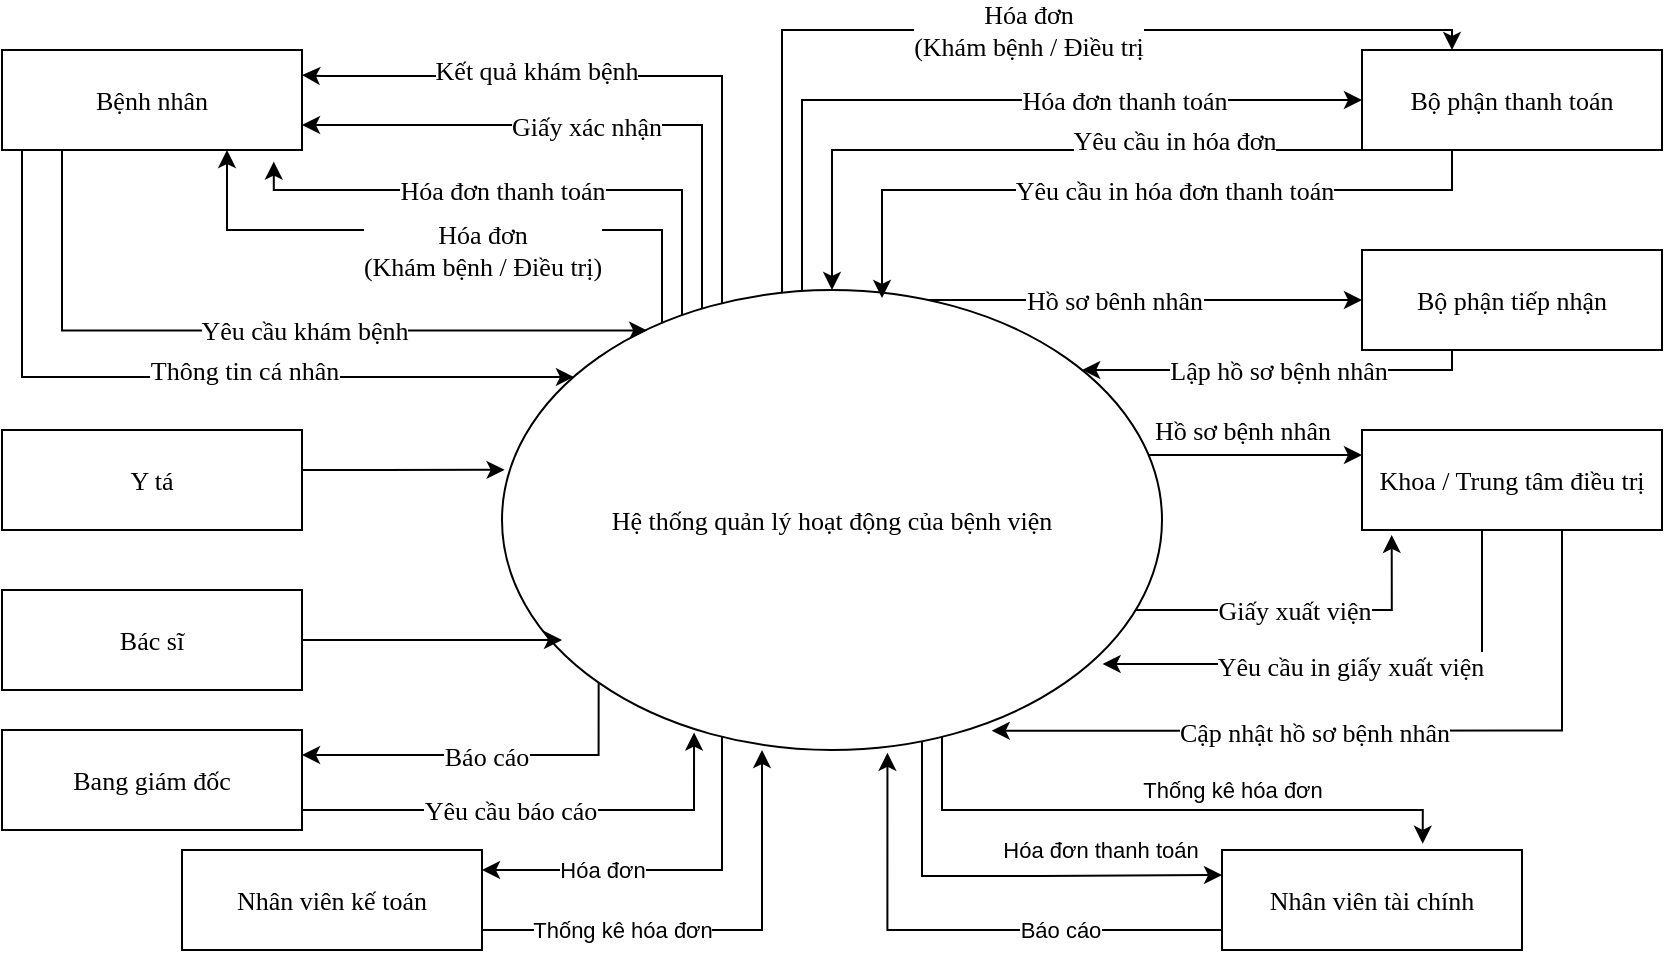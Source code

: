 <mxfile version="13.10.4" type="github">
  <diagram id="k-7xNU-espPo4Ksh-QaM" name="Page-1">
    <mxGraphModel dx="1019" dy="456" grid="1" gridSize="10" guides="1" tooltips="1" connect="1" arrows="1" fold="1" page="1" pageScale="1" pageWidth="850" pageHeight="1100" math="0" shadow="0">
      <root>
        <mxCell id="0" />
        <mxCell id="1" parent="0" />
        <mxCell id="sFPE856OXv_a4uUiH00u-5" style="edgeStyle=orthogonalEdgeStyle;rounded=0;orthogonalLoop=1;jettySize=auto;html=1;exitX=0;exitY=0;exitDx=0;exitDy=0;entryX=1;entryY=0.25;entryDx=0;entryDy=0;fontFamily=Times New Roman;fontSize=13;" parent="1" source="sFPE856OXv_a4uUiH00u-1" target="sFPE856OXv_a4uUiH00u-2" edge="1">
          <mxGeometry relative="1" as="geometry">
            <Array as="points">
              <mxPoint x="380" y="194" />
              <mxPoint x="380" y="53" />
              <mxPoint x="180" y="53" />
            </Array>
            <mxPoint x="180" y="30" as="targetPoint" />
          </mxGeometry>
        </mxCell>
        <mxCell id="sFPE856OXv_a4uUiH00u-6" value="Kết quả khám bệnh" style="edgeLabel;html=1;align=center;verticalAlign=middle;resizable=0;points=[];fontFamily=Times New Roman;fontSize=13;" parent="sFPE856OXv_a4uUiH00u-5" vertex="1" connectable="0">
          <mxGeometry x="0.17" y="1" relative="1" as="geometry">
            <mxPoint x="-54.37" y="-4" as="offset" />
          </mxGeometry>
        </mxCell>
        <mxCell id="sFPE856OXv_a4uUiH00u-19" style="edgeStyle=orthogonalEdgeStyle;rounded=0;orthogonalLoop=1;jettySize=auto;html=1;fontFamily=Times New Roman;fontSize=13;" parent="1" source="sFPE856OXv_a4uUiH00u-1" target="sFPE856OXv_a4uUiH00u-16" edge="1">
          <mxGeometry relative="1" as="geometry">
            <Array as="points">
              <mxPoint x="410" y="30" />
              <mxPoint x="745" y="30" />
            </Array>
          </mxGeometry>
        </mxCell>
        <mxCell id="sFPE856OXv_a4uUiH00u-20" value="Hóa đơn&lt;br style=&quot;font-size: 13px;&quot;&gt;(Khám bệnh / Điều trị" style="edgeLabel;html=1;align=center;verticalAlign=middle;resizable=0;points=[];fontFamily=Times New Roman;fontSize=13;" parent="sFPE856OXv_a4uUiH00u-19" vertex="1" connectable="0">
          <mxGeometry x="0.204" relative="1" as="geometry">
            <mxPoint x="-32.67" as="offset" />
          </mxGeometry>
        </mxCell>
        <mxCell id="sFPE856OXv_a4uUiH00u-28" style="edgeStyle=orthogonalEdgeStyle;rounded=0;orthogonalLoop=1;jettySize=auto;html=1;fontFamily=Times New Roman;fontSize=13;entryX=0;entryY=0.25;entryDx=0;entryDy=0;" parent="1" source="sFPE856OXv_a4uUiH00u-1" target="sFPE856OXv_a4uUiH00u-23" edge="1">
          <mxGeometry relative="1" as="geometry">
            <Array as="points">
              <mxPoint x="640" y="243" />
            </Array>
          </mxGeometry>
        </mxCell>
        <mxCell id="sFPE856OXv_a4uUiH00u-29" value="Hồ sơ bệnh nhân" style="edgeLabel;html=1;align=center;verticalAlign=middle;resizable=0;points=[];fontFamily=Times New Roman;fontSize=13;" parent="sFPE856OXv_a4uUiH00u-28" vertex="1" connectable="0">
          <mxGeometry x="0.062" y="-1" relative="1" as="geometry">
            <mxPoint x="-10.27" y="-13.5" as="offset" />
          </mxGeometry>
        </mxCell>
        <mxCell id="dA-d5hdOSbnPZ9TldgSD-1" value="Hóa đơn thanh toán" style="edgeStyle=orthogonalEdgeStyle;rounded=0;orthogonalLoop=1;jettySize=auto;html=1;exitX=0;exitY=0;exitDx=0;exitDy=0;entryX=0.906;entryY=1.116;entryDx=0;entryDy=0;entryPerimeter=0;fontFamily=Times New Roman;fontSize=13;" parent="1" source="sFPE856OXv_a4uUiH00u-1" target="sFPE856OXv_a4uUiH00u-2" edge="1">
          <mxGeometry x="0.253" relative="1" as="geometry">
            <Array as="points">
              <mxPoint x="360" y="194" />
              <mxPoint x="360" y="110" />
              <mxPoint x="156" y="110" />
            </Array>
            <mxPoint as="offset" />
          </mxGeometry>
        </mxCell>
        <mxCell id="dA-d5hdOSbnPZ9TldgSD-4" value="Báo cáo" style="edgeStyle=orthogonalEdgeStyle;rounded=0;orthogonalLoop=1;jettySize=auto;html=1;exitX=0;exitY=1;exitDx=0;exitDy=0;fontFamily=Times New Roman;fontSize=13;entryX=1;entryY=0.25;entryDx=0;entryDy=0;" parent="1" source="sFPE856OXv_a4uUiH00u-1" target="sFPE856OXv_a4uUiH00u-11" edge="1">
          <mxGeometry relative="1" as="geometry">
            <mxPoint x="170" y="380" as="targetPoint" />
            <Array as="points">
              <mxPoint x="318" y="393" />
            </Array>
          </mxGeometry>
        </mxCell>
        <mxCell id="dA-d5hdOSbnPZ9TldgSD-5" style="edgeStyle=orthogonalEdgeStyle;rounded=0;orthogonalLoop=1;jettySize=auto;html=1;exitX=0;exitY=0;exitDx=0;exitDy=0;entryX=1;entryY=0.75;entryDx=0;entryDy=0;fontFamily=Times New Roman;fontSize=13;" parent="1" source="sFPE856OXv_a4uUiH00u-1" target="sFPE856OXv_a4uUiH00u-2" edge="1">
          <mxGeometry relative="1" as="geometry">
            <mxPoint x="210" y="90" as="targetPoint" />
            <Array as="points">
              <mxPoint x="370" y="194" />
              <mxPoint x="370" y="78" />
            </Array>
          </mxGeometry>
        </mxCell>
        <mxCell id="dA-d5hdOSbnPZ9TldgSD-6" value="Giấy xác nhận" style="edgeLabel;html=1;align=center;verticalAlign=middle;resizable=0;points=[];fontFamily=Times New Roman;fontSize=13;" parent="dA-d5hdOSbnPZ9TldgSD-5" vertex="1" connectable="0">
          <mxGeometry x="0.232" y="2" relative="1" as="geometry">
            <mxPoint y="-2" as="offset" />
          </mxGeometry>
        </mxCell>
        <mxCell id="dA-d5hdOSbnPZ9TldgSD-12" style="edgeStyle=orthogonalEdgeStyle;rounded=0;orthogonalLoop=1;jettySize=auto;html=1;entryX=0;entryY=0.5;entryDx=0;entryDy=0;fontFamily=Times New Roman;fontSize=13;" parent="1" source="sFPE856OXv_a4uUiH00u-1" target="dA-d5hdOSbnPZ9TldgSD-8" edge="1">
          <mxGeometry relative="1" as="geometry">
            <Array as="points">
              <mxPoint x="500" y="165" />
              <mxPoint x="500" y="165" />
            </Array>
          </mxGeometry>
        </mxCell>
        <mxCell id="dA-d5hdOSbnPZ9TldgSD-13" value="Hồ sơ bênh nhân" style="edgeLabel;html=1;align=center;verticalAlign=middle;resizable=0;points=[];fontFamily=Times New Roman;fontSize=13;" parent="dA-d5hdOSbnPZ9TldgSD-12" vertex="1" connectable="0">
          <mxGeometry x="-0.319" y="-2" relative="1" as="geometry">
            <mxPoint x="18.32" y="-2.29" as="offset" />
          </mxGeometry>
        </mxCell>
        <mxCell id="dA-d5hdOSbnPZ9TldgSD-21" value="Hóa đơn&lt;br style=&quot;font-size: 13px;&quot;&gt;(Khám bệnh / Điều trị)" style="edgeStyle=orthogonalEdgeStyle;rounded=0;orthogonalLoop=1;jettySize=auto;html=1;exitX=0;exitY=0;exitDx=0;exitDy=0;entryX=0.75;entryY=1;entryDx=0;entryDy=0;fontFamily=Times New Roman;fontSize=13;" parent="1" source="sFPE856OXv_a4uUiH00u-1" target="sFPE856OXv_a4uUiH00u-2" edge="1">
          <mxGeometry x="0.051" y="10" relative="1" as="geometry">
            <Array as="points">
              <mxPoint x="350" y="194" />
              <mxPoint x="350" y="130" />
              <mxPoint x="133" y="130" />
            </Array>
            <mxPoint as="offset" />
          </mxGeometry>
        </mxCell>
        <mxCell id="dA-d5hdOSbnPZ9TldgSD-23" value="Hóa đơn thanh toán" style="edgeStyle=orthogonalEdgeStyle;rounded=0;orthogonalLoop=1;jettySize=auto;html=1;entryX=0;entryY=0.5;entryDx=0;entryDy=0;fontFamily=Times New Roman;fontSize=13;" parent="1" source="sFPE856OXv_a4uUiH00u-1" target="sFPE856OXv_a4uUiH00u-16" edge="1">
          <mxGeometry x="0.363" relative="1" as="geometry">
            <Array as="points">
              <mxPoint x="420" y="65" />
            </Array>
            <mxPoint as="offset" />
          </mxGeometry>
        </mxCell>
        <mxCell id="dA-d5hdOSbnPZ9TldgSD-24" style="edgeStyle=orthogonalEdgeStyle;rounded=0;orthogonalLoop=1;jettySize=auto;html=1;fontFamily=Times New Roman;fontSize=13;entryX=0.099;entryY=1.049;entryDx=0;entryDy=0;entryPerimeter=0;" parent="1" source="sFPE856OXv_a4uUiH00u-1" target="sFPE856OXv_a4uUiH00u-23" edge="1">
          <mxGeometry relative="1" as="geometry">
            <Array as="points">
              <mxPoint x="715" y="320" />
            </Array>
            <mxPoint x="630" y="359" as="targetPoint" />
          </mxGeometry>
        </mxCell>
        <mxCell id="dA-d5hdOSbnPZ9TldgSD-25" value="Giấy xuất viện" style="edgeLabel;html=1;align=center;verticalAlign=middle;resizable=0;points=[];fontFamily=Times New Roman;fontSize=13;" parent="dA-d5hdOSbnPZ9TldgSD-24" vertex="1" connectable="0">
          <mxGeometry x="-0.421" y="3" relative="1" as="geometry">
            <mxPoint x="30.41" y="3" as="offset" />
          </mxGeometry>
        </mxCell>
        <mxCell id="IxmypBSyicOlaqrSskDP-6" value="Hóa đơn" style="edgeStyle=orthogonalEdgeStyle;rounded=0;orthogonalLoop=1;jettySize=auto;html=1;" parent="1" source="sFPE856OXv_a4uUiH00u-1" target="IxmypBSyicOlaqrSskDP-4" edge="1">
          <mxGeometry x="0.357" relative="1" as="geometry">
            <Array as="points">
              <mxPoint x="380" y="450" />
            </Array>
            <mxPoint as="offset" />
          </mxGeometry>
        </mxCell>
        <mxCell id="IxmypBSyicOlaqrSskDP-8" value="Thống kê hóa đơn" style="edgeStyle=orthogonalEdgeStyle;rounded=0;orthogonalLoop=1;jettySize=auto;html=1;entryX=0.669;entryY=-0.062;entryDx=0;entryDy=0;entryPerimeter=0;" parent="1" source="sFPE856OXv_a4uUiH00u-1" target="IxmypBSyicOlaqrSskDP-5" edge="1">
          <mxGeometry x="0.234" y="10" relative="1" as="geometry">
            <mxPoint x="770" y="400" as="targetPoint" />
            <Array as="points">
              <mxPoint x="490" y="420" />
              <mxPoint x="730" y="420" />
            </Array>
            <mxPoint as="offset" />
          </mxGeometry>
        </mxCell>
        <mxCell id="IxmypBSyicOlaqrSskDP-10" value="Hóa đơn thanh toán" style="edgeStyle=orthogonalEdgeStyle;rounded=0;orthogonalLoop=1;jettySize=auto;html=1;entryX=0;entryY=0.25;entryDx=0;entryDy=0;" parent="1" source="sFPE856OXv_a4uUiH00u-1" target="IxmypBSyicOlaqrSskDP-5" edge="1">
          <mxGeometry x="0.438" y="13" relative="1" as="geometry">
            <Array as="points">
              <mxPoint x="480" y="453" />
              <mxPoint x="540" y="453" />
            </Array>
            <mxPoint as="offset" />
          </mxGeometry>
        </mxCell>
        <mxCell id="sFPE856OXv_a4uUiH00u-1" value="Hệ thống quản lý hoạt động của bệnh viện" style="ellipse;whiteSpace=wrap;html=1;fontFamily=Times New Roman;fontSize=13;" parent="1" vertex="1">
          <mxGeometry x="270" y="160" width="330" height="230" as="geometry" />
        </mxCell>
        <mxCell id="sFPE856OXv_a4uUiH00u-3" style="edgeStyle=orthogonalEdgeStyle;rounded=0;orthogonalLoop=1;jettySize=auto;html=1;exitX=1;exitY=0.5;exitDx=0;exitDy=0;entryX=0.22;entryY=0.088;entryDx=0;entryDy=0;entryPerimeter=0;fontFamily=Times New Roman;fontSize=13;" parent="1" source="sFPE856OXv_a4uUiH00u-2" target="sFPE856OXv_a4uUiH00u-1" edge="1">
          <mxGeometry relative="1" as="geometry">
            <Array as="points">
              <mxPoint x="50" y="65" />
              <mxPoint x="50" y="180" />
            </Array>
          </mxGeometry>
        </mxCell>
        <mxCell id="sFPE856OXv_a4uUiH00u-4" value="Yêu cầu khám bệnh" style="edgeLabel;html=1;align=center;verticalAlign=middle;resizable=0;points=[];fontFamily=Times New Roman;fontSize=13;" parent="sFPE856OXv_a4uUiH00u-3" vertex="1" connectable="0">
          <mxGeometry x="-0.093" relative="1" as="geometry">
            <mxPoint x="116.2" y="-0.2" as="offset" />
          </mxGeometry>
        </mxCell>
        <mxCell id="Uu3cXSWZ-y38XWh_DN3V-1" style="edgeStyle=orthogonalEdgeStyle;rounded=0;orthogonalLoop=1;jettySize=auto;html=1;entryX=0.109;entryY=0.189;entryDx=0;entryDy=0;entryPerimeter=0;fontFamily=Times New Roman;fontSize=13;" parent="1" source="sFPE856OXv_a4uUiH00u-2" target="sFPE856OXv_a4uUiH00u-1" edge="1">
          <mxGeometry relative="1" as="geometry">
            <Array as="points">
              <mxPoint x="30" y="204" />
            </Array>
          </mxGeometry>
        </mxCell>
        <mxCell id="Uu3cXSWZ-y38XWh_DN3V-2" value="Thông tin cá nhân" style="edgeLabel;html=1;align=center;verticalAlign=middle;resizable=0;points=[];fontFamily=Times New Roman;fontSize=13;" parent="Uu3cXSWZ-y38XWh_DN3V-1" vertex="1" connectable="0">
          <mxGeometry x="-0.372" y="-3" relative="1" as="geometry">
            <mxPoint x="101.5" y="-6.5" as="offset" />
          </mxGeometry>
        </mxCell>
        <mxCell id="sFPE856OXv_a4uUiH00u-2" value="Bệnh nhân" style="rounded=0;whiteSpace=wrap;html=1;fontFamily=Times New Roman;fontSize=13;" parent="1" vertex="1">
          <mxGeometry x="20" y="40" width="150" height="50" as="geometry" />
        </mxCell>
        <mxCell id="sFPE856OXv_a4uUiH00u-12" style="edgeStyle=orthogonalEdgeStyle;rounded=0;orthogonalLoop=1;jettySize=auto;html=1;exitX=1;exitY=0.5;exitDx=0;exitDy=0;entryX=0.291;entryY=0.962;entryDx=0;entryDy=0;entryPerimeter=0;fontFamily=Times New Roman;fontSize=13;" parent="1" source="sFPE856OXv_a4uUiH00u-11" target="sFPE856OXv_a4uUiH00u-1" edge="1">
          <mxGeometry relative="1" as="geometry">
            <Array as="points">
              <mxPoint x="170" y="420" />
              <mxPoint x="366" y="420" />
            </Array>
          </mxGeometry>
        </mxCell>
        <mxCell id="sFPE856OXv_a4uUiH00u-13" value="Yêu cầu báo cáo" style="edgeLabel;html=1;align=center;verticalAlign=middle;resizable=0;points=[];fontFamily=Times New Roman;fontSize=13;" parent="sFPE856OXv_a4uUiH00u-12" vertex="1" connectable="0">
          <mxGeometry x="0.092" y="-2" relative="1" as="geometry">
            <mxPoint x="-18" y="-2" as="offset" />
          </mxGeometry>
        </mxCell>
        <mxCell id="sFPE856OXv_a4uUiH00u-11" value="Bang giám đốc" style="rounded=0;whiteSpace=wrap;html=1;fontFamily=Times New Roman;fontSize=13;" parent="1" vertex="1">
          <mxGeometry x="20" y="380" width="150" height="50" as="geometry" />
        </mxCell>
        <mxCell id="5ua0dnNYADf5xawv8Tkk-1" style="edgeStyle=orthogonalEdgeStyle;rounded=0;orthogonalLoop=1;jettySize=auto;html=1;exitX=0.75;exitY=1;exitDx=0;exitDy=0;fontFamily=Times New Roman;fontSize=13;" parent="1" source="sFPE856OXv_a4uUiH00u-16" target="sFPE856OXv_a4uUiH00u-1" edge="1">
          <mxGeometry relative="1" as="geometry">
            <mxPoint x="420" y="130" as="targetPoint" />
            <Array as="points">
              <mxPoint x="435" y="90" />
            </Array>
          </mxGeometry>
        </mxCell>
        <mxCell id="5ua0dnNYADf5xawv8Tkk-2" value="Yêu cầu in hóa đơn" style="edgeLabel;html=1;align=center;verticalAlign=middle;resizable=0;points=[];fontFamily=Times New Roman;fontSize=13;" parent="5ua0dnNYADf5xawv8Tkk-1" vertex="1" connectable="0">
          <mxGeometry x="0.113" y="1" relative="1" as="geometry">
            <mxPoint x="42.5" y="-6" as="offset" />
          </mxGeometry>
        </mxCell>
        <mxCell id="dA-d5hdOSbnPZ9TldgSD-2" style="edgeStyle=orthogonalEdgeStyle;rounded=0;orthogonalLoop=1;jettySize=auto;html=1;fontFamily=Times New Roman;fontSize=13;" parent="1" source="sFPE856OXv_a4uUiH00u-16" edge="1">
          <mxGeometry relative="1" as="geometry">
            <mxPoint x="460" y="164" as="targetPoint" />
            <Array as="points">
              <mxPoint x="745" y="110" />
              <mxPoint x="460" y="110" />
            </Array>
          </mxGeometry>
        </mxCell>
        <mxCell id="dA-d5hdOSbnPZ9TldgSD-3" value="Yêu cầu in hóa đơn thanh toán" style="edgeLabel;html=1;align=center;verticalAlign=middle;resizable=0;points=[];fontFamily=Times New Roman;fontSize=13;" parent="dA-d5hdOSbnPZ9TldgSD-2" vertex="1" connectable="0">
          <mxGeometry x="0.02" y="4" relative="1" as="geometry">
            <mxPoint x="24" y="-4" as="offset" />
          </mxGeometry>
        </mxCell>
        <mxCell id="sFPE856OXv_a4uUiH00u-16" value="Bộ phận thanh toán" style="rounded=0;whiteSpace=wrap;html=1;fontFamily=Times New Roman;fontSize=13;" parent="1" vertex="1">
          <mxGeometry x="700" y="40" width="150" height="50" as="geometry" />
        </mxCell>
        <mxCell id="sFPE856OXv_a4uUiH00u-24" style="edgeStyle=orthogonalEdgeStyle;rounded=0;orthogonalLoop=1;jettySize=auto;html=1;fontFamily=Times New Roman;fontSize=13;entryX=0.91;entryY=0.813;entryDx=0;entryDy=0;entryPerimeter=0;" parent="1" source="sFPE856OXv_a4uUiH00u-23" target="sFPE856OXv_a4uUiH00u-1" edge="1">
          <mxGeometry relative="1" as="geometry">
            <Array as="points">
              <mxPoint x="760" y="347" />
            </Array>
          </mxGeometry>
        </mxCell>
        <mxCell id="sFPE856OXv_a4uUiH00u-25" value="Yêu cầu in giấy xuất viện" style="edgeLabel;html=1;align=center;verticalAlign=middle;resizable=0;points=[];fontFamily=Times New Roman;fontSize=13;" parent="sFPE856OXv_a4uUiH00u-24" vertex="1" connectable="0">
          <mxGeometry x="0.042" y="1" relative="1" as="geometry">
            <mxPoint as="offset" />
          </mxGeometry>
        </mxCell>
        <mxCell id="sFPE856OXv_a4uUiH00u-32" style="edgeStyle=orthogonalEdgeStyle;rounded=0;orthogonalLoop=1;jettySize=auto;html=1;exitX=0.75;exitY=1;exitDx=0;exitDy=0;fontFamily=Times New Roman;fontSize=13;entryX=0.742;entryY=0.958;entryDx=0;entryDy=0;entryPerimeter=0;" parent="1" source="sFPE856OXv_a4uUiH00u-23" target="sFPE856OXv_a4uUiH00u-1" edge="1">
          <mxGeometry relative="1" as="geometry">
            <mxPoint x="530" y="440" as="targetPoint" />
            <Array as="points">
              <mxPoint x="800" y="280" />
              <mxPoint x="800" y="380" />
            </Array>
          </mxGeometry>
        </mxCell>
        <mxCell id="sFPE856OXv_a4uUiH00u-33" value="Cập nhật hồ sơ bệnh nhân" style="edgeLabel;html=1;align=center;verticalAlign=middle;resizable=0;points=[];fontFamily=Times New Roman;fontSize=13;" parent="sFPE856OXv_a4uUiH00u-32" vertex="1" connectable="0">
          <mxGeometry x="0.098" y="-2" relative="1" as="geometry">
            <mxPoint x="-18.5" y="2" as="offset" />
          </mxGeometry>
        </mxCell>
        <mxCell id="sFPE856OXv_a4uUiH00u-23" value="Khoa / Trung tâm điều trị" style="rounded=0;whiteSpace=wrap;html=1;fontFamily=Times New Roman;fontSize=13;" parent="1" vertex="1">
          <mxGeometry x="700" y="230" width="150" height="50" as="geometry" />
        </mxCell>
        <mxCell id="ceFP9ol6aVIzuHevydoC-4" style="edgeStyle=orthogonalEdgeStyle;rounded=0;orthogonalLoop=1;jettySize=auto;html=1;entryX=0.091;entryY=0.761;entryDx=0;entryDy=0;entryPerimeter=0;" edge="1" parent="1" source="Uu3cXSWZ-y38XWh_DN3V-3" target="sFPE856OXv_a4uUiH00u-1">
          <mxGeometry relative="1" as="geometry" />
        </mxCell>
        <mxCell id="Uu3cXSWZ-y38XWh_DN3V-3" value="Bác sĩ" style="rounded=0;whiteSpace=wrap;html=1;fontFamily=Times New Roman;fontSize=13;" parent="1" vertex="1">
          <mxGeometry x="20" y="310" width="150" height="50" as="geometry" />
        </mxCell>
        <mxCell id="dA-d5hdOSbnPZ9TldgSD-11" value="Lập hồ sơ bệnh nhân" style="edgeStyle=orthogonalEdgeStyle;rounded=0;orthogonalLoop=1;jettySize=auto;html=1;fontFamily=Times New Roman;fontSize=13;" parent="1" source="dA-d5hdOSbnPZ9TldgSD-8" target="sFPE856OXv_a4uUiH00u-1" edge="1">
          <mxGeometry relative="1" as="geometry">
            <Array as="points">
              <mxPoint x="745" y="200" />
            </Array>
          </mxGeometry>
        </mxCell>
        <mxCell id="dA-d5hdOSbnPZ9TldgSD-8" value="Bộ phận tiếp nhận" style="rounded=0;whiteSpace=wrap;html=1;fontFamily=Times New Roman;fontSize=13;" parent="1" vertex="1">
          <mxGeometry x="700" y="140" width="150" height="50" as="geometry" />
        </mxCell>
        <mxCell id="IxmypBSyicOlaqrSskDP-7" value="Thống kê hóa đơn" style="edgeStyle=orthogonalEdgeStyle;rounded=0;orthogonalLoop=1;jettySize=auto;html=1;" parent="1" source="IxmypBSyicOlaqrSskDP-4" edge="1">
          <mxGeometry x="-0.391" relative="1" as="geometry">
            <mxPoint x="400" y="390" as="targetPoint" />
            <Array as="points">
              <mxPoint x="400" y="480" />
            </Array>
            <mxPoint as="offset" />
          </mxGeometry>
        </mxCell>
        <mxCell id="IxmypBSyicOlaqrSskDP-4" value="Nhân viên kế toán" style="rounded=0;whiteSpace=wrap;html=1;fontFamily=Times New Roman;fontSize=13;" parent="1" vertex="1">
          <mxGeometry x="110" y="440" width="150" height="50" as="geometry" />
        </mxCell>
        <mxCell id="IxmypBSyicOlaqrSskDP-9" value="Báo cáo" style="edgeStyle=orthogonalEdgeStyle;rounded=0;orthogonalLoop=1;jettySize=auto;html=1;entryX=0.584;entryY=1.006;entryDx=0;entryDy=0;entryPerimeter=0;" parent="1" source="IxmypBSyicOlaqrSskDP-5" target="sFPE856OXv_a4uUiH00u-1" edge="1">
          <mxGeometry x="-0.368" relative="1" as="geometry">
            <Array as="points">
              <mxPoint x="463" y="480" />
            </Array>
            <mxPoint as="offset" />
          </mxGeometry>
        </mxCell>
        <mxCell id="IxmypBSyicOlaqrSskDP-5" value="Nhân viên tài chính" style="rounded=0;whiteSpace=wrap;html=1;fontFamily=Times New Roman;fontSize=13;" parent="1" vertex="1">
          <mxGeometry x="630" y="440" width="150" height="50" as="geometry" />
        </mxCell>
        <mxCell id="ceFP9ol6aVIzuHevydoC-2" style="edgeStyle=orthogonalEdgeStyle;rounded=0;orthogonalLoop=1;jettySize=auto;html=1;entryX=0.004;entryY=0.391;entryDx=0;entryDy=0;entryPerimeter=0;" edge="1" parent="1" source="ceFP9ol6aVIzuHevydoC-1" target="sFPE856OXv_a4uUiH00u-1">
          <mxGeometry relative="1" as="geometry">
            <Array as="points">
              <mxPoint x="210" y="250" />
              <mxPoint x="210" y="250" />
            </Array>
          </mxGeometry>
        </mxCell>
        <mxCell id="ceFP9ol6aVIzuHevydoC-1" value="Y tá" style="rounded=0;whiteSpace=wrap;html=1;fontFamily=Times New Roman;fontSize=13;" vertex="1" parent="1">
          <mxGeometry x="20" y="230" width="150" height="50" as="geometry" />
        </mxCell>
      </root>
    </mxGraphModel>
  </diagram>
</mxfile>
